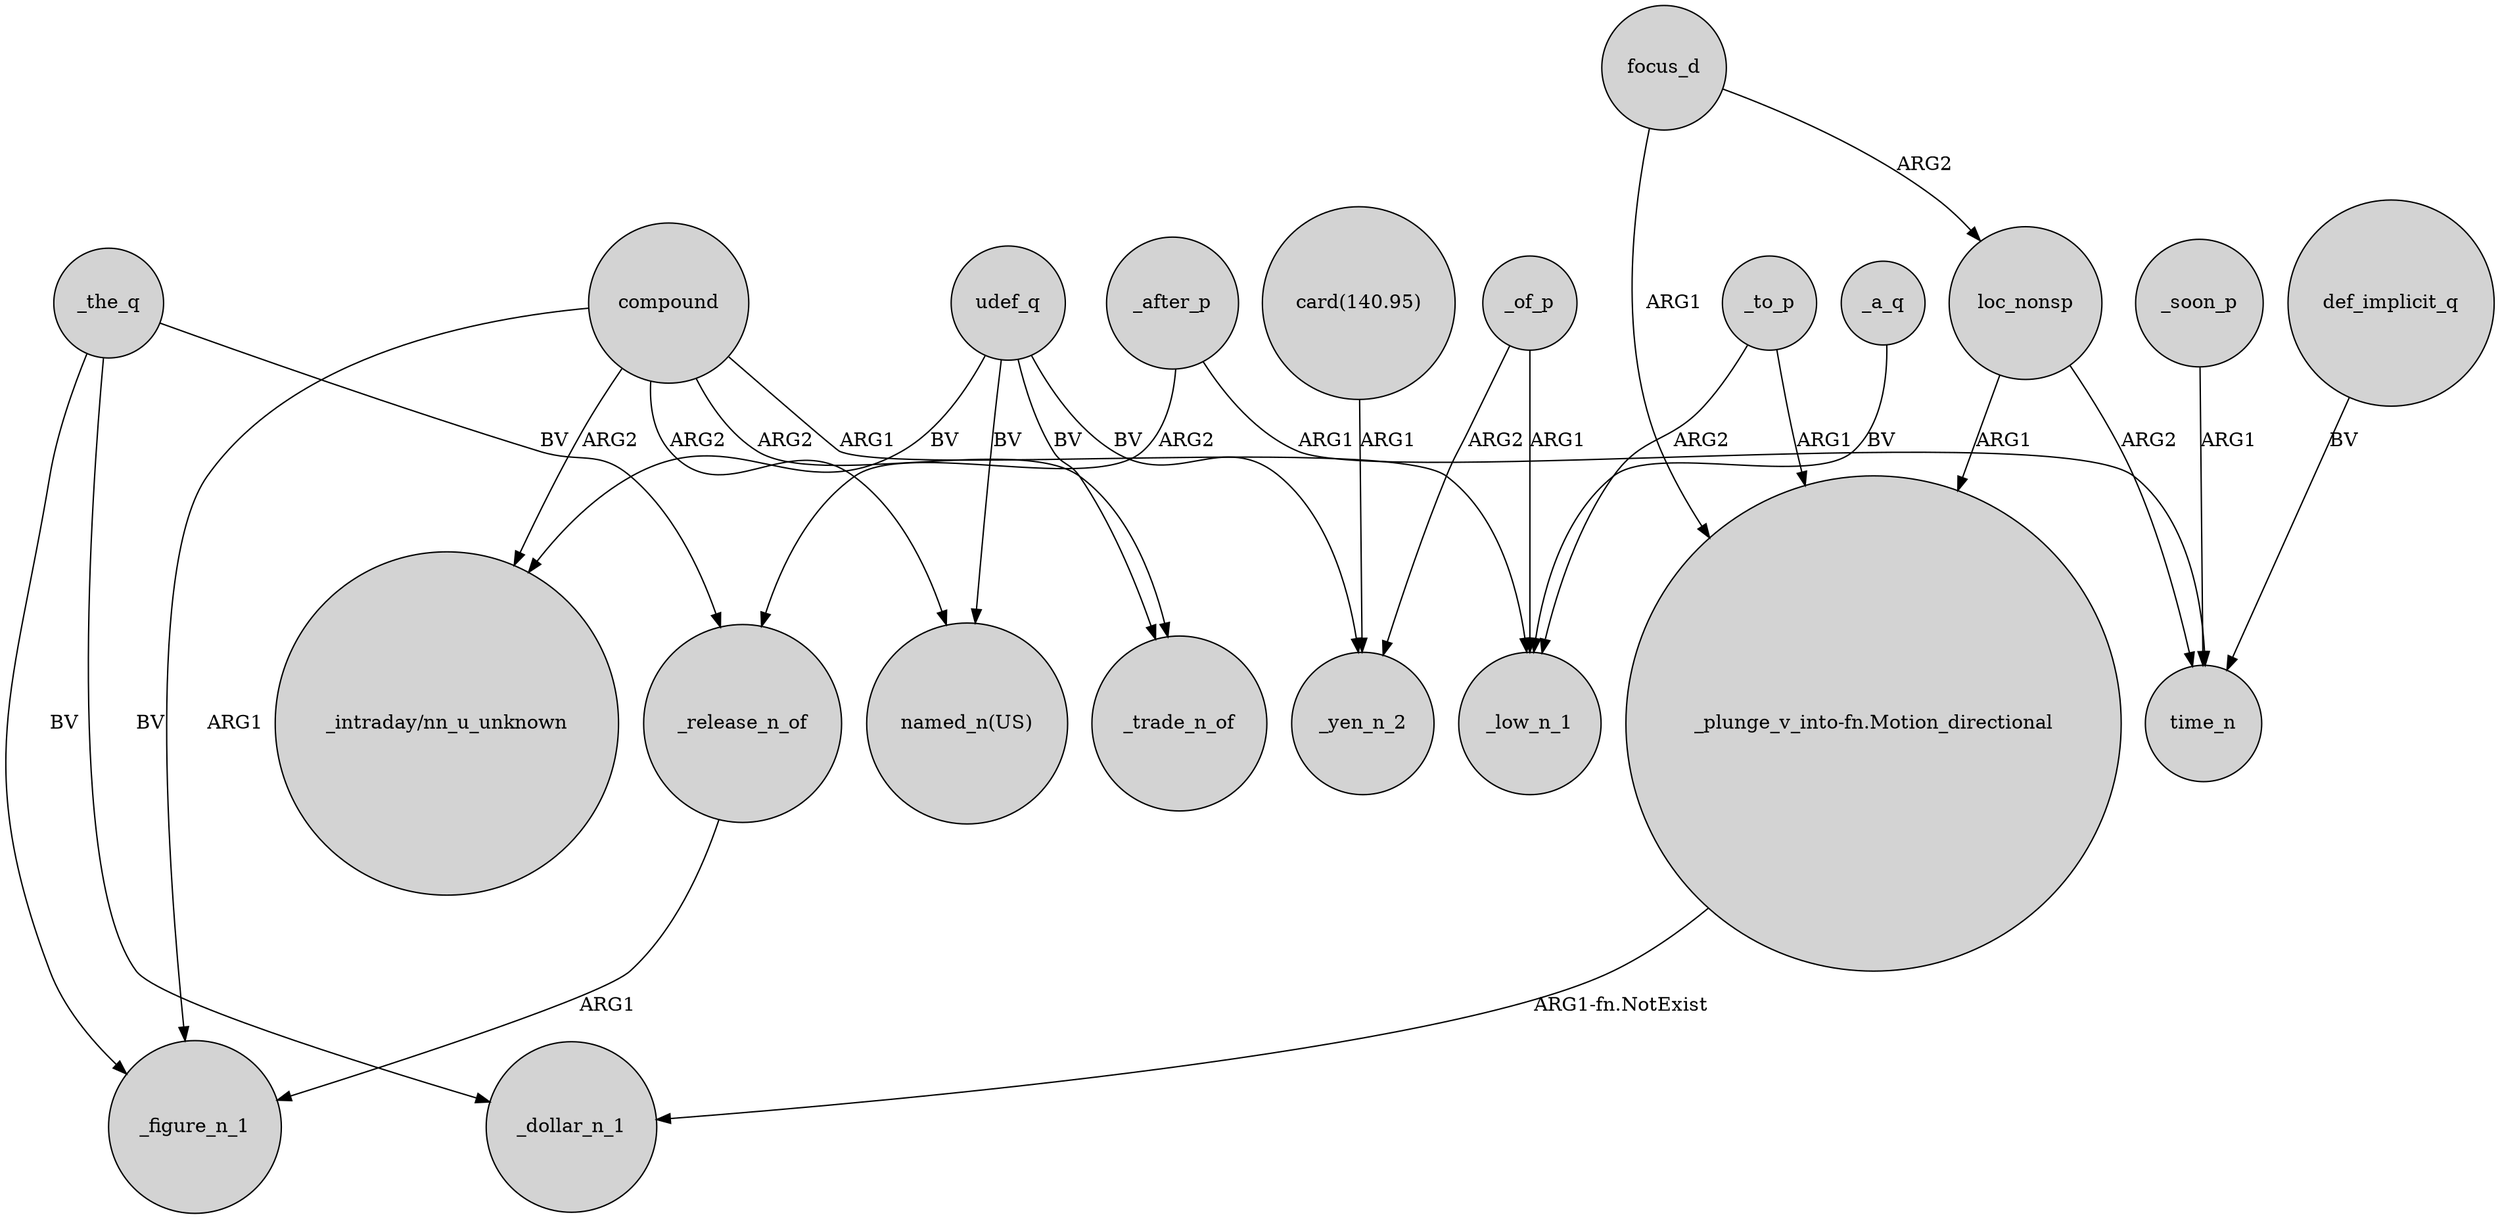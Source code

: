 digraph {
	node [shape=circle style=filled]
	loc_nonsp -> "_plunge_v_into-fn.Motion_directional" [label=ARG1]
	_of_p -> _yen_n_2 [label=ARG2]
	focus_d -> loc_nonsp [label=ARG2]
	udef_q -> _trade_n_of [label=BV]
	udef_q -> _yen_n_2 [label=BV]
	udef_q -> "named_n(US)" [label=BV]
	_to_p -> _low_n_1 [label=ARG2]
	_the_q -> _dollar_n_1 [label=BV]
	_to_p -> "_plunge_v_into-fn.Motion_directional" [label=ARG1]
	_the_q -> _figure_n_1 [label=BV]
	compound -> "named_n(US)" [label=ARG2]
	loc_nonsp -> time_n [label=ARG2]
	"card(140.95)" -> _yen_n_2 [label=ARG1]
	_release_n_of -> _figure_n_1 [label=ARG1]
	_the_q -> _release_n_of [label=BV]
	udef_q -> "_intraday/nn_u_unknown" [label=BV]
	focus_d -> "_plunge_v_into-fn.Motion_directional" [label=ARG1]
	_after_p -> _release_n_of [label=ARG2]
	_of_p -> _low_n_1 [label=ARG1]
	compound -> _trade_n_of [label=ARG2]
	"_plunge_v_into-fn.Motion_directional" -> _dollar_n_1 [label="ARG1-fn.NotExist"]
	_after_p -> time_n [label=ARG1]
	_a_q -> _low_n_1 [label=BV]
	compound -> "_intraday/nn_u_unknown" [label=ARG2]
	_soon_p -> time_n [label=ARG1]
	compound -> _low_n_1 [label=ARG1]
	def_implicit_q -> time_n [label=BV]
	compound -> _figure_n_1 [label=ARG1]
}
